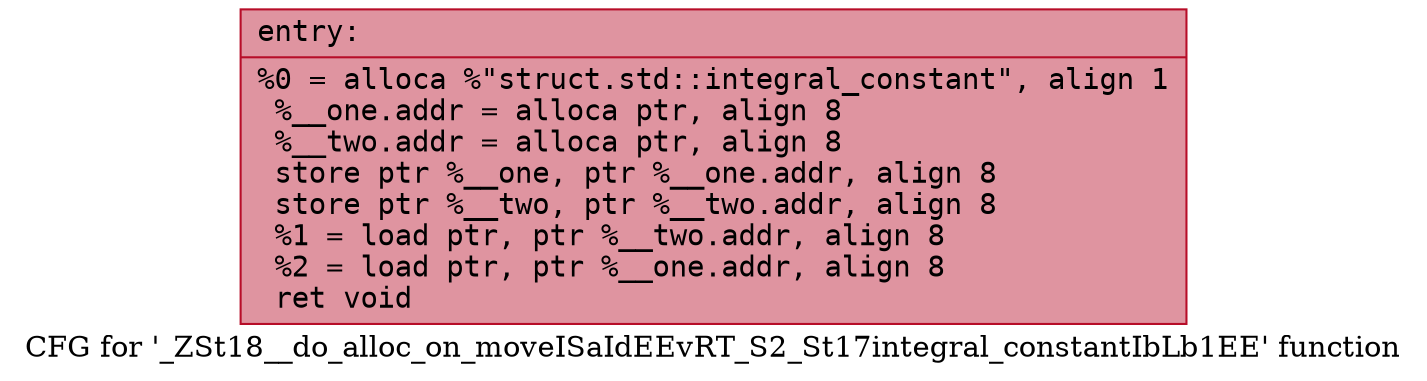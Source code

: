 digraph "CFG for '_ZSt18__do_alloc_on_moveISaIdEEvRT_S2_St17integral_constantIbLb1EE' function" {
	label="CFG for '_ZSt18__do_alloc_on_moveISaIdEEvRT_S2_St17integral_constantIbLb1EE' function";

	Node0x56307d6c6350 [shape=record,color="#b70d28ff", style=filled, fillcolor="#b70d2870" fontname="Courier",label="{entry:\l|  %0 = alloca %\"struct.std::integral_constant\", align 1\l  %__one.addr = alloca ptr, align 8\l  %__two.addr = alloca ptr, align 8\l  store ptr %__one, ptr %__one.addr, align 8\l  store ptr %__two, ptr %__two.addr, align 8\l  %1 = load ptr, ptr %__two.addr, align 8\l  %2 = load ptr, ptr %__one.addr, align 8\l  ret void\l}"];
}
